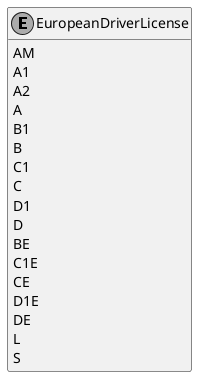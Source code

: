 ﻿@startuml
hide empty members
skinparam monochrome true
skinparam backgroundcolor transparent

enum EuropeanDriverLicense {
    AM
    A1
    A2
    A
    B1
    B
    C1
    C
    D1
    D
    BE
    C1E
    CE
    D1E
    DE
    L
    S
}

@enduml
